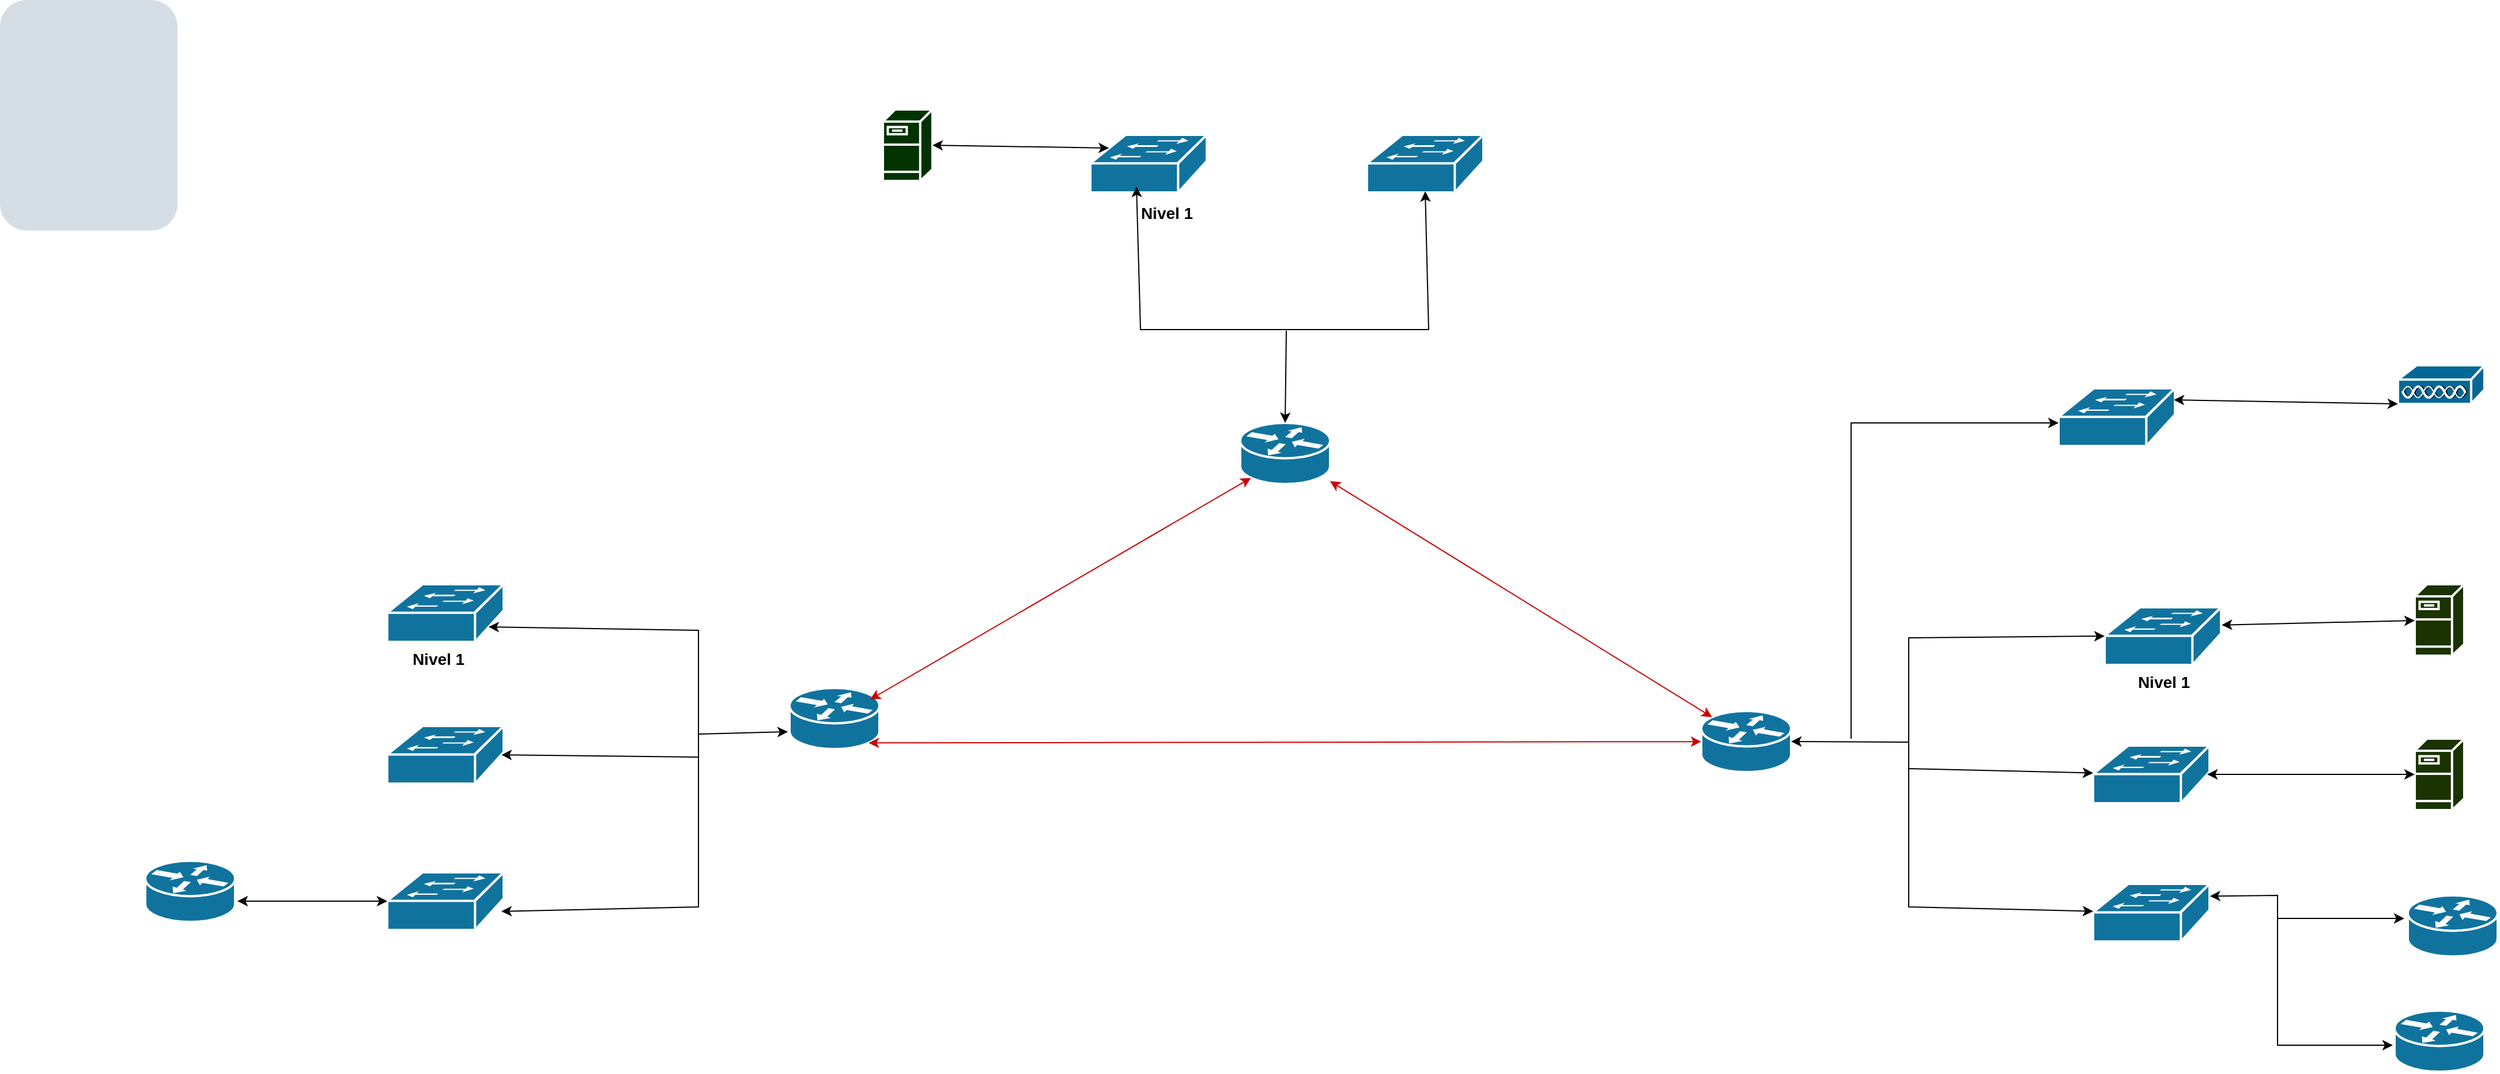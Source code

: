 <mxfile version="21.0.8" type="github">
  <diagram id="6a731a19-8d31-9384-78a2-239565b7b9f0" name="Page-1">
    <mxGraphModel dx="2534" dy="1162" grid="1" gridSize="10" guides="1" tooltips="1" connect="1" arrows="1" fold="1" page="1" pageScale="1" pageWidth="827" pageHeight="1169" background="none" math="0" shadow="0">
      <root>
        <mxCell id="0" />
        <mxCell id="1" parent="0" />
        <mxCell id="2086" value="" style="rounded=1;whiteSpace=wrap;html=1;strokeColor=none;fillColor=#BAC8D3;fontSize=24;fontColor=#23445D;align=center;opacity=60;" parent="1" vertex="1">
          <mxGeometry x="64" y="173" width="154" height="200" as="geometry" />
        </mxCell>
        <mxCell id="2114" value="" style="shape=mxgraph.cisco.switches.workgroup_switch;html=1;dashed=0;fillColor=#10739E;strokeColor=#ffffff;strokeWidth=2;verticalLabelPosition=bottom;verticalAlign=top;fontFamily=Helvetica;fontSize=36;fontColor=#FFB366" parent="1" vertex="1">
          <mxGeometry x="1250" y="290" width="101" height="50" as="geometry" />
        </mxCell>
        <mxCell id="2115" value="" style="shape=mxgraph.cisco.switches.workgroup_switch;html=1;dashed=0;fillColor=#10739E;strokeColor=#ffffff;strokeWidth=2;verticalLabelPosition=bottom;verticalAlign=top;fontFamily=Helvetica;fontSize=36;fontColor=#FFB366" parent="1" vertex="1">
          <mxGeometry x="1890" y="700" width="101" height="50" as="geometry" />
        </mxCell>
        <mxCell id="2116" value="" style="shape=mxgraph.cisco.switches.workgroup_switch;html=1;dashed=0;fillColor=#10739E;strokeColor=#ffffff;strokeWidth=2;verticalLabelPosition=bottom;verticalAlign=top;fontFamily=Helvetica;fontSize=36;fontColor=#FFB366" parent="1" vertex="1">
          <mxGeometry x="1010" y="290" width="101" height="50" as="geometry" />
        </mxCell>
        <mxCell id="2117" value="" style="shape=mxgraph.cisco.switches.workgroup_switch;html=1;dashed=0;fillColor=#10739E;strokeColor=#ffffff;strokeWidth=2;verticalLabelPosition=bottom;verticalAlign=top;fontFamily=Helvetica;fontSize=36;fontColor=#FFB366" parent="1" vertex="1">
          <mxGeometry x="1850" y="510" width="101" height="50" as="geometry" />
        </mxCell>
        <mxCell id="2132" value="" style="shape=mxgraph.cisco.routers.router;html=1;dashed=0;fillColor=#10739E;strokeColor=#ffffff;strokeWidth=2;verticalLabelPosition=bottom;verticalAlign=top;fontFamily=Helvetica;fontSize=36;fontColor=#FFB366" parent="1" vertex="1">
          <mxGeometry x="1140" y="540" width="78" height="53" as="geometry" />
        </mxCell>
        <mxCell id="2134" value="" style="shape=mxgraph.cisco.routers.router;html=1;dashed=0;fillColor=#10739E;strokeColor=#ffffff;strokeWidth=2;verticalLabelPosition=bottom;verticalAlign=top;fontFamily=Helvetica;fontSize=36;fontColor=#FFB366" parent="1" vertex="1">
          <mxGeometry x="749" y="770" width="78" height="53" as="geometry" />
        </mxCell>
        <mxCell id="2135" value="" style="shape=mxgraph.cisco.routers.router;html=1;dashed=0;fillColor=#10739E;strokeColor=#ffffff;strokeWidth=2;verticalLabelPosition=bottom;verticalAlign=top;fontFamily=Helvetica;fontSize=36;fontColor=#FFB366" parent="1" vertex="1">
          <mxGeometry x="1540" y="790" width="78" height="53" as="geometry" />
        </mxCell>
        <mxCell id="2136" value="" style="shape=mxgraph.cisco.switches.workgroup_switch;html=1;dashed=0;fillColor=#10739E;strokeColor=#ffffff;strokeWidth=2;verticalLabelPosition=bottom;verticalAlign=top;fontFamily=Helvetica;fontSize=36;fontColor=#FFB366" parent="1" vertex="1">
          <mxGeometry x="400" y="930" width="101" height="50" as="geometry" />
        </mxCell>
        <mxCell id="2137" value="" style="shape=mxgraph.cisco.switches.workgroup_switch;html=1;dashed=0;fillColor=#10739E;strokeColor=#ffffff;strokeWidth=2;verticalLabelPosition=bottom;verticalAlign=top;fontFamily=Helvetica;fontSize=36;fontColor=#FFB366" parent="1" vertex="1">
          <mxGeometry x="1880" y="940" width="101" height="50" as="geometry" />
        </mxCell>
        <mxCell id="2257" style="edgeStyle=orthogonalEdgeStyle;curved=1;rounded=0;jumpStyle=none;html=1;exitX=0.75;exitY=0;entryX=0.75;entryY=0;shadow=0;labelBackgroundColor=#ffffff;startArrow=none;startFill=0;endArrow=none;endFill=0;endSize=10;jettySize=auto;orthogonalLoop=1;strokeColor=#23445D;strokeWidth=2;fillColor=#F08705;fontFamily=Helvetica;fontSize=25;fontColor=#23445D;align=left;" parent="1" edge="1">
          <mxGeometry relative="1" as="geometry">
            <mxPoint x="813.75" y="434" as="sourcePoint" />
            <mxPoint x="813.75" y="434" as="targetPoint" />
          </mxGeometry>
        </mxCell>
        <mxCell id="oYvMwHtBMe52vew9JwbO-2265" value="" style="shape=mxgraph.cisco.switches.workgroup_switch;html=1;dashed=0;fillColor=#10739E;strokeColor=#ffffff;strokeWidth=2;verticalLabelPosition=bottom;verticalAlign=top;fontFamily=Helvetica;fontSize=36;fontColor=#FFB366" parent="1" vertex="1">
          <mxGeometry x="400" y="803" width="101" height="50" as="geometry" />
        </mxCell>
        <mxCell id="oYvMwHtBMe52vew9JwbO-2270" value="" style="shape=mxgraph.cisco.switches.workgroup_switch;html=1;dashed=0;fillColor=#10739E;strokeColor=#ffffff;strokeWidth=2;verticalLabelPosition=bottom;verticalAlign=top;fontFamily=Helvetica;fontSize=36;fontColor=#FFB366" parent="1" vertex="1">
          <mxGeometry x="400" y="680" width="101" height="50" as="geometry" />
        </mxCell>
        <mxCell id="oYvMwHtBMe52vew9JwbO-2275" value="" style="shape=mxgraph.cisco.switches.workgroup_switch;html=1;dashed=0;fillColor=#10739E;strokeColor=#ffffff;strokeWidth=2;verticalLabelPosition=bottom;verticalAlign=top;fontFamily=Helvetica;fontSize=36;fontColor=#FFB366" parent="1" vertex="1">
          <mxGeometry x="1880" y="820" width="101" height="50" as="geometry" />
        </mxCell>
        <mxCell id="oYvMwHtBMe52vew9JwbO-2278" value="" style="shape=mxgraph.cisco.routers.router;html=1;dashed=0;fillColor=#10739E;strokeColor=#ffffff;strokeWidth=2;verticalLabelPosition=bottom;verticalAlign=top;fontFamily=Helvetica;fontSize=36;fontColor=#FFB366" parent="1" vertex="1">
          <mxGeometry x="2153" y="950" width="78" height="53" as="geometry" />
        </mxCell>
        <mxCell id="oYvMwHtBMe52vew9JwbO-2280" value="" style="shape=mxgraph.cisco.servers.fileserver;sketch=0;html=1;pointerEvents=1;dashed=0;fillColor=#1A3300;strokeColor=#ffffff;strokeWidth=2;verticalLabelPosition=bottom;verticalAlign=top;align=center;outlineConnect=0;" parent="1" vertex="1">
          <mxGeometry x="2159" y="814" width="43" height="62" as="geometry" />
        </mxCell>
        <mxCell id="oYvMwHtBMe52vew9JwbO-2281" value="" style="shape=mxgraph.cisco.servers.fileserver;sketch=0;html=1;pointerEvents=1;dashed=0;fillColor=#1A3300;strokeColor=#ffffff;strokeWidth=2;verticalLabelPosition=bottom;verticalAlign=top;align=center;outlineConnect=0;" parent="1" vertex="1">
          <mxGeometry x="2159" y="680" width="43" height="62" as="geometry" />
        </mxCell>
        <mxCell id="oYvMwHtBMe52vew9JwbO-2285" value="" style="shape=mxgraph.cisco.servers.fileserver;sketch=0;html=1;pointerEvents=1;dashed=0;fillColor=#003300;strokeColor=#ffffff;strokeWidth=2;verticalLabelPosition=bottom;verticalAlign=top;align=center;outlineConnect=0;" parent="1" vertex="1">
          <mxGeometry x="830" y="268" width="43" height="62" as="geometry" />
        </mxCell>
        <mxCell id="oYvMwHtBMe52vew9JwbO-2288" value="" style="shape=mxgraph.cisco.routers.router;html=1;dashed=0;fillColor=#10739E;strokeColor=#ffffff;strokeWidth=2;verticalLabelPosition=bottom;verticalAlign=top;fontFamily=Helvetica;fontSize=36;fontColor=#FFB366" parent="1" vertex="1">
          <mxGeometry x="190" y="920" width="78" height="53" as="geometry" />
        </mxCell>
        <mxCell id="oYvMwHtBMe52vew9JwbO-2290" value="" style="shape=mxgraph.cisco.routers.router;html=1;dashed=0;fillColor=#10739E;strokeColor=#ffffff;strokeWidth=2;verticalLabelPosition=bottom;verticalAlign=top;fontFamily=Helvetica;fontSize=36;fontColor=#FFB366" parent="1" vertex="1">
          <mxGeometry x="2141.5" y="1050" width="78" height="53" as="geometry" />
        </mxCell>
        <mxCell id="oYvMwHtBMe52vew9JwbO-2292" value="" style="shape=mxgraph.cisco.misc.access_point;sketch=0;html=1;pointerEvents=1;dashed=0;fillColor=#036897;strokeColor=#ffffff;strokeWidth=2;verticalLabelPosition=bottom;verticalAlign=top;align=center;outlineConnect=0;" parent="1" vertex="1">
          <mxGeometry x="2144.5" y="490" width="75" height="34" as="geometry" />
        </mxCell>
        <mxCell id="LEo_Tgoe2vaSh1sATcVp-2260" value="" style="endArrow=classic;startArrow=classic;html=1;rounded=0;exitX=0.12;exitY=0.1;exitDx=0;exitDy=0;exitPerimeter=0;fillColor=#CC0000;strokeColor=#CC0000;" edge="1" parent="1" source="2135" target="2132">
          <mxGeometry width="50" height="50" relative="1" as="geometry">
            <mxPoint x="1150" y="620" as="sourcePoint" />
            <mxPoint x="1200" y="570" as="targetPoint" />
          </mxGeometry>
        </mxCell>
        <mxCell id="LEo_Tgoe2vaSh1sATcVp-2261" value="" style="endArrow=classic;startArrow=classic;html=1;rounded=0;exitX=0.897;exitY=0.189;exitDx=0;exitDy=0;exitPerimeter=0;entryX=0.12;entryY=0.9;entryDx=0;entryDy=0;entryPerimeter=0;strokeColor=#CC0000;" edge="1" parent="1" source="2134" target="2132">
          <mxGeometry width="50" height="50" relative="1" as="geometry">
            <mxPoint x="810" y="780" as="sourcePoint" />
            <mxPoint x="1140" y="590" as="targetPoint" />
          </mxGeometry>
        </mxCell>
        <mxCell id="LEo_Tgoe2vaSh1sATcVp-2262" value="" style="endArrow=classic;startArrow=classic;html=1;rounded=0;exitX=0.88;exitY=0.9;exitDx=0;exitDy=0;exitPerimeter=0;strokeColor=#CC0000;" edge="1" parent="1" source="2134" target="2135">
          <mxGeometry width="50" height="50" relative="1" as="geometry">
            <mxPoint x="1020" y="870" as="sourcePoint" />
            <mxPoint x="1070" y="820" as="targetPoint" />
          </mxGeometry>
        </mxCell>
        <mxCell id="LEo_Tgoe2vaSh1sATcVp-2263" value="" style="endArrow=classic;html=1;rounded=0;entryX=-0.019;entryY=0.717;entryDx=0;entryDy=0;entryPerimeter=0;" edge="1" parent="1" target="2134">
          <mxGeometry width="50" height="50" relative="1" as="geometry">
            <mxPoint x="670" y="810" as="sourcePoint" />
            <mxPoint x="750" y="800" as="targetPoint" />
          </mxGeometry>
        </mxCell>
        <mxCell id="LEo_Tgoe2vaSh1sATcVp-2264" value="" style="endArrow=classic;startArrow=classic;html=1;rounded=0;exitX=0.98;exitY=0.678;exitDx=0;exitDy=0;exitPerimeter=0;entryX=0.87;entryY=0.74;entryDx=0;entryDy=0;entryPerimeter=0;" edge="1" parent="1" source="2136" target="oYvMwHtBMe52vew9JwbO-2270">
          <mxGeometry width="50" height="50" relative="1" as="geometry">
            <mxPoint x="530" y="960" as="sourcePoint" />
            <mxPoint x="600" y="720" as="targetPoint" />
            <Array as="points">
              <mxPoint x="670" y="960" />
              <mxPoint x="670" y="720" />
            </Array>
          </mxGeometry>
        </mxCell>
        <mxCell id="LEo_Tgoe2vaSh1sATcVp-2265" value="" style="endArrow=classic;html=1;rounded=0;entryX=0.98;entryY=0.5;entryDx=0;entryDy=0;entryPerimeter=0;" edge="1" parent="1" target="oYvMwHtBMe52vew9JwbO-2265">
          <mxGeometry width="50" height="50" relative="1" as="geometry">
            <mxPoint x="670" y="830" as="sourcePoint" />
            <mxPoint x="510" y="830" as="targetPoint" />
          </mxGeometry>
        </mxCell>
        <mxCell id="LEo_Tgoe2vaSh1sATcVp-2266" value="" style="endArrow=classic;startArrow=classic;html=1;rounded=0;entryX=0;entryY=0.5;entryDx=0;entryDy=0;entryPerimeter=0;" edge="1" parent="1" target="2136">
          <mxGeometry width="50" height="50" relative="1" as="geometry">
            <mxPoint x="270" y="955" as="sourcePoint" />
            <mxPoint x="300" y="890" as="targetPoint" />
          </mxGeometry>
        </mxCell>
        <mxCell id="LEo_Tgoe2vaSh1sATcVp-2268" value="" style="endArrow=classic;html=1;rounded=0;entryX=0.5;entryY=0;entryDx=0;entryDy=0;entryPerimeter=0;" edge="1" parent="1" target="2132">
          <mxGeometry width="50" height="50" relative="1" as="geometry">
            <mxPoint x="1180" y="460" as="sourcePoint" />
            <mxPoint x="1190" y="440" as="targetPoint" />
          </mxGeometry>
        </mxCell>
        <mxCell id="LEo_Tgoe2vaSh1sATcVp-2270" value="" style="endArrow=classic;startArrow=classic;html=1;rounded=0;entryX=0.5;entryY=0.98;entryDx=0;entryDy=0;entryPerimeter=0;exitX=0.396;exitY=0.9;exitDx=0;exitDy=0;exitPerimeter=0;" edge="1" parent="1" source="2116" target="2114">
          <mxGeometry width="50" height="50" relative="1" as="geometry">
            <mxPoint x="1053.5" y="360" as="sourcePoint" />
            <mxPoint x="1304.5" y="360" as="targetPoint" />
            <Array as="points">
              <mxPoint x="1053.5" y="459" />
              <mxPoint x="1303.5" y="459" />
            </Array>
          </mxGeometry>
        </mxCell>
        <mxCell id="LEo_Tgoe2vaSh1sATcVp-2271" value="" style="endArrow=classic;startArrow=classic;html=1;rounded=0;entryX=0.16;entryY=0.23;entryDx=0;entryDy=0;entryPerimeter=0;exitX=1;exitY=0.5;exitDx=0;exitDy=0;exitPerimeter=0;" edge="1" parent="1" source="oYvMwHtBMe52vew9JwbO-2285" target="2116">
          <mxGeometry width="50" height="50" relative="1" as="geometry">
            <mxPoint x="750" y="220" as="sourcePoint" />
            <mxPoint x="800" y="170" as="targetPoint" />
          </mxGeometry>
        </mxCell>
        <mxCell id="LEo_Tgoe2vaSh1sATcVp-2272" value="" style="endArrow=classic;html=1;rounded=0;entryX=1;entryY=0.5;entryDx=0;entryDy=0;entryPerimeter=0;" edge="1" parent="1" target="2135">
          <mxGeometry width="50" height="50" relative="1" as="geometry">
            <mxPoint x="1720" y="817" as="sourcePoint" />
            <mxPoint x="1830" y="760" as="targetPoint" />
          </mxGeometry>
        </mxCell>
        <mxCell id="LEo_Tgoe2vaSh1sATcVp-2273" value="" style="endArrow=classic;startArrow=classic;html=1;rounded=0;entryX=0;entryY=0.5;entryDx=0;entryDy=0;entryPerimeter=0;" edge="1" parent="1" source="2137" target="2115">
          <mxGeometry width="50" height="50" relative="1" as="geometry">
            <mxPoint x="1840" y="960" as="sourcePoint" />
            <mxPoint x="1840" y="727" as="targetPoint" />
            <Array as="points">
              <mxPoint x="1720" y="960" />
              <mxPoint x="1720" y="886.5" />
              <mxPoint x="1720" y="726.5" />
            </Array>
          </mxGeometry>
        </mxCell>
        <mxCell id="LEo_Tgoe2vaSh1sATcVp-2274" value="" style="endArrow=classic;html=1;rounded=0;" edge="1" parent="1" target="oYvMwHtBMe52vew9JwbO-2275">
          <mxGeometry width="50" height="50" relative="1" as="geometry">
            <mxPoint x="1720" y="840" as="sourcePoint" />
            <mxPoint x="1880" y="840" as="targetPoint" />
          </mxGeometry>
        </mxCell>
        <mxCell id="LEo_Tgoe2vaSh1sATcVp-2275" value="" style="endArrow=classic;startArrow=classic;html=1;rounded=0;entryX=1.003;entryY=0.213;entryDx=0;entryDy=0;entryPerimeter=0;" edge="1" parent="1" target="2137">
          <mxGeometry width="50" height="50" relative="1" as="geometry">
            <mxPoint x="2140" y="1080" as="sourcePoint" />
            <mxPoint x="2050" y="930" as="targetPoint" />
            <Array as="points">
              <mxPoint x="2040" y="1080" />
              <mxPoint x="2040" y="950" />
            </Array>
          </mxGeometry>
        </mxCell>
        <mxCell id="LEo_Tgoe2vaSh1sATcVp-2276" value="" style="endArrow=classic;html=1;rounded=0;" edge="1" parent="1">
          <mxGeometry width="50" height="50" relative="1" as="geometry">
            <mxPoint x="2040" y="970" as="sourcePoint" />
            <mxPoint x="2150" y="970" as="targetPoint" />
          </mxGeometry>
        </mxCell>
        <mxCell id="LEo_Tgoe2vaSh1sATcVp-2277" value="" style="endArrow=classic;startArrow=classic;html=1;rounded=0;exitX=0.98;exitY=0.5;exitDx=0;exitDy=0;exitPerimeter=0;entryX=0;entryY=0.5;entryDx=0;entryDy=0;entryPerimeter=0;" edge="1" parent="1" source="oYvMwHtBMe52vew9JwbO-2275" target="oYvMwHtBMe52vew9JwbO-2280">
          <mxGeometry width="50" height="50" relative="1" as="geometry">
            <mxPoint x="2040" y="850" as="sourcePoint" />
            <mxPoint x="2090" y="800" as="targetPoint" />
          </mxGeometry>
        </mxCell>
        <mxCell id="LEo_Tgoe2vaSh1sATcVp-2278" value="" style="endArrow=classic;startArrow=classic;html=1;rounded=0;exitX=1.006;exitY=0.307;exitDx=0;exitDy=0;exitPerimeter=0;" edge="1" parent="1" source="2115" target="oYvMwHtBMe52vew9JwbO-2281">
          <mxGeometry width="50" height="50" relative="1" as="geometry">
            <mxPoint x="2030" y="720" as="sourcePoint" />
            <mxPoint x="2080" y="670" as="targetPoint" />
          </mxGeometry>
        </mxCell>
        <mxCell id="LEo_Tgoe2vaSh1sATcVp-2279" value="" style="endArrow=classic;html=1;rounded=0;" edge="1" parent="1">
          <mxGeometry width="50" height="50" relative="1" as="geometry">
            <mxPoint x="1670" y="814" as="sourcePoint" />
            <mxPoint x="1850" y="540" as="targetPoint" />
            <Array as="points">
              <mxPoint x="1670" y="540" />
            </Array>
          </mxGeometry>
        </mxCell>
        <mxCell id="LEo_Tgoe2vaSh1sATcVp-2280" value="" style="endArrow=classic;startArrow=classic;html=1;rounded=0;exitX=0.99;exitY=0.2;exitDx=0;exitDy=0;exitPerimeter=0;entryX=0;entryY=0.985;entryDx=0;entryDy=0;entryPerimeter=0;" edge="1" parent="1" source="2117" target="oYvMwHtBMe52vew9JwbO-2292">
          <mxGeometry width="50" height="50" relative="1" as="geometry">
            <mxPoint x="2040" y="550" as="sourcePoint" />
            <mxPoint x="2090" y="500" as="targetPoint" />
          </mxGeometry>
        </mxCell>
        <mxCell id="LEo_Tgoe2vaSh1sATcVp-2285" value="&lt;font style=&quot;font-size: 14px;&quot;&gt;&lt;b&gt;Nivel 1&lt;/b&gt;&lt;/font&gt;" style="text;html=1;align=center;verticalAlign=middle;resizable=0;points=[];autosize=1;strokeColor=none;fillColor=none;" vertex="1" parent="1">
          <mxGeometry x="409" y="730" width="70" height="30" as="geometry" />
        </mxCell>
        <mxCell id="LEo_Tgoe2vaSh1sATcVp-2286" value="&lt;font style=&quot;font-size: 14px;&quot;&gt;&lt;b&gt;Nivel 1&lt;/b&gt;&lt;/font&gt;" style="text;html=1;align=center;verticalAlign=middle;resizable=0;points=[];autosize=1;strokeColor=none;fillColor=none;" vertex="1" parent="1">
          <mxGeometry x="1041" y="343" width="70" height="30" as="geometry" />
        </mxCell>
        <mxCell id="LEo_Tgoe2vaSh1sATcVp-2287" value="&lt;font style=&quot;font-size: 14px;&quot;&gt;&lt;b&gt;Nivel 1&lt;/b&gt;&lt;/font&gt;" style="text;html=1;align=center;verticalAlign=middle;resizable=0;points=[];autosize=1;strokeColor=none;fillColor=none;" vertex="1" parent="1">
          <mxGeometry x="1905.5" y="750" width="70" height="30" as="geometry" />
        </mxCell>
      </root>
    </mxGraphModel>
  </diagram>
</mxfile>
